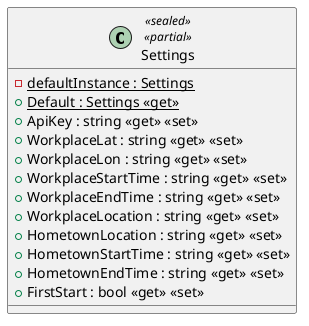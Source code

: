 @startuml
class Settings <<sealed>> <<partial>> {
    - {static} defaultInstance : Settings
    + {static} Default : Settings <<get>>
    + ApiKey : string <<get>> <<set>>
    + WorkplaceLat : string <<get>> <<set>>
    + WorkplaceLon : string <<get>> <<set>>
    + WorkplaceStartTime : string <<get>> <<set>>
    + WorkplaceEndTime : string <<get>> <<set>>
    + WorkplaceLocation : string <<get>> <<set>>
    + HometownLocation : string <<get>> <<set>>
    + HometownStartTime : string <<get>> <<set>>
    + HometownEndTime : string <<get>> <<set>>
    + FirstStart : bool <<get>> <<set>>
}
@enduml
